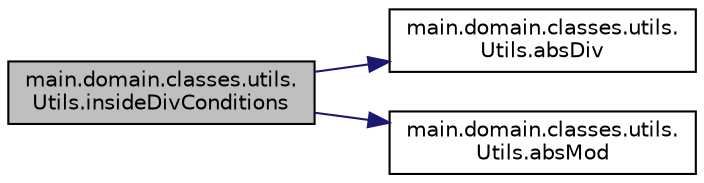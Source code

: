 digraph "main.domain.classes.utils.Utils.insideDivConditions"
{
 // INTERACTIVE_SVG=YES
 // LATEX_PDF_SIZE
  edge [fontname="Helvetica",fontsize="10",labelfontname="Helvetica",labelfontsize="10"];
  node [fontname="Helvetica",fontsize="10",shape=record];
  rankdir="LR";
  Node1 [label="main.domain.classes.utils.\lUtils.insideDivConditions",height=0.2,width=0.4,color="black", fillcolor="grey75", style="filled", fontcolor="black",tooltip=" "];
  Node1 -> Node2 [color="midnightblue",fontsize="10",style="solid",fontname="Helvetica"];
  Node2 [label="main.domain.classes.utils.\lUtils.absDiv",height=0.2,width=0.4,color="black", fillcolor="white", style="filled",URL="$classmain_1_1domain_1_1classes_1_1utils_1_1Utils.html#a238383f71928bdd5dca9fdeacf0e632a",tooltip=" "];
  Node1 -> Node3 [color="midnightblue",fontsize="10",style="solid",fontname="Helvetica"];
  Node3 [label="main.domain.classes.utils.\lUtils.absMod",height=0.2,width=0.4,color="black", fillcolor="white", style="filled",URL="$classmain_1_1domain_1_1classes_1_1utils_1_1Utils.html#a76f8b3f818be89b6a17f02d5482c53f2",tooltip=" "];
}
